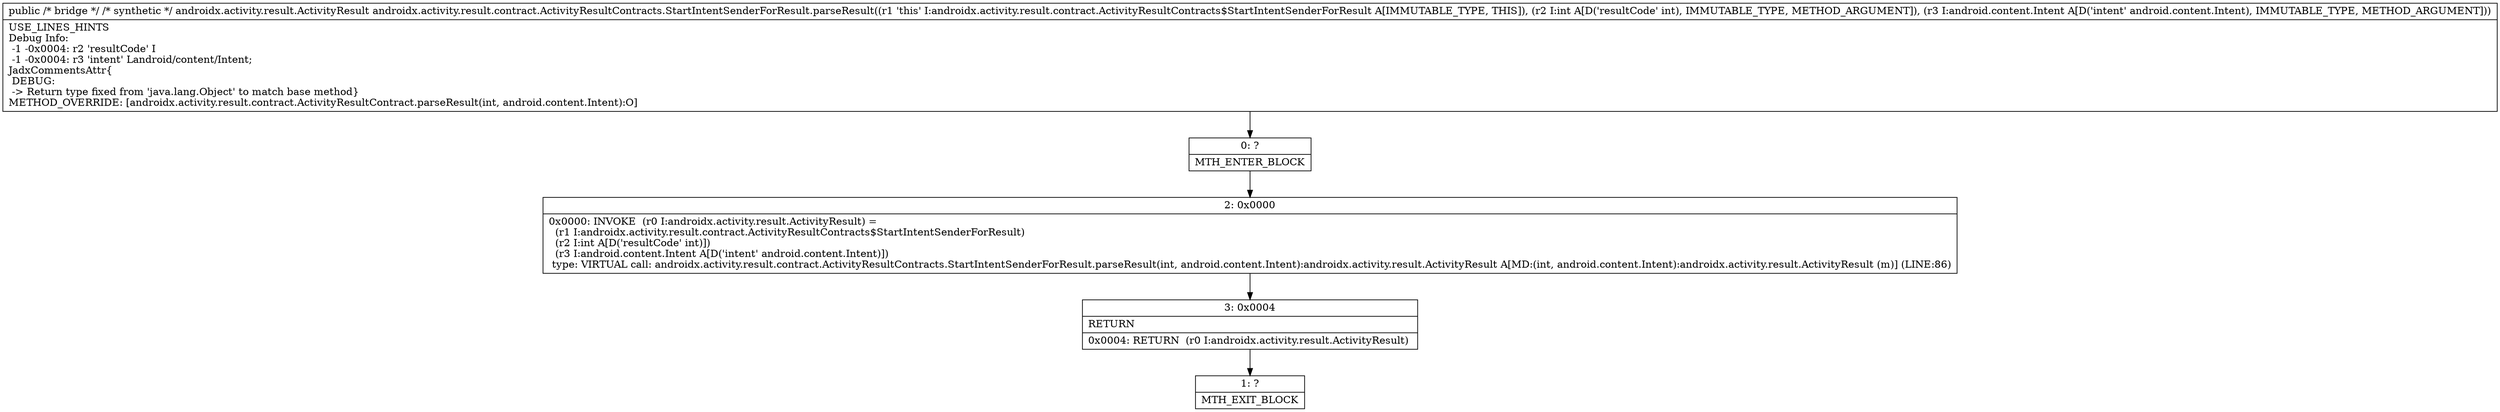 digraph "CFG forandroidx.activity.result.contract.ActivityResultContracts.StartIntentSenderForResult.parseResult(ILandroid\/content\/Intent;)Ljava\/lang\/Object;" {
Node_0 [shape=record,label="{0\:\ ?|MTH_ENTER_BLOCK\l}"];
Node_2 [shape=record,label="{2\:\ 0x0000|0x0000: INVOKE  (r0 I:androidx.activity.result.ActivityResult) = \l  (r1 I:androidx.activity.result.contract.ActivityResultContracts$StartIntentSenderForResult)\l  (r2 I:int A[D('resultCode' int)])\l  (r3 I:android.content.Intent A[D('intent' android.content.Intent)])\l type: VIRTUAL call: androidx.activity.result.contract.ActivityResultContracts.StartIntentSenderForResult.parseResult(int, android.content.Intent):androidx.activity.result.ActivityResult A[MD:(int, android.content.Intent):androidx.activity.result.ActivityResult (m)] (LINE:86)\l}"];
Node_3 [shape=record,label="{3\:\ 0x0004|RETURN\l|0x0004: RETURN  (r0 I:androidx.activity.result.ActivityResult) \l}"];
Node_1 [shape=record,label="{1\:\ ?|MTH_EXIT_BLOCK\l}"];
MethodNode[shape=record,label="{public \/* bridge *\/ \/* synthetic *\/ androidx.activity.result.ActivityResult androidx.activity.result.contract.ActivityResultContracts.StartIntentSenderForResult.parseResult((r1 'this' I:androidx.activity.result.contract.ActivityResultContracts$StartIntentSenderForResult A[IMMUTABLE_TYPE, THIS]), (r2 I:int A[D('resultCode' int), IMMUTABLE_TYPE, METHOD_ARGUMENT]), (r3 I:android.content.Intent A[D('intent' android.content.Intent), IMMUTABLE_TYPE, METHOD_ARGUMENT]))  | USE_LINES_HINTS\lDebug Info:\l  \-1 \-0x0004: r2 'resultCode' I\l  \-1 \-0x0004: r3 'intent' Landroid\/content\/Intent;\lJadxCommentsAttr\{\l DEBUG: \l \-\> Return type fixed from 'java.lang.Object' to match base method\}\lMETHOD_OVERRIDE: [androidx.activity.result.contract.ActivityResultContract.parseResult(int, android.content.Intent):O]\l}"];
MethodNode -> Node_0;Node_0 -> Node_2;
Node_2 -> Node_3;
Node_3 -> Node_1;
}

